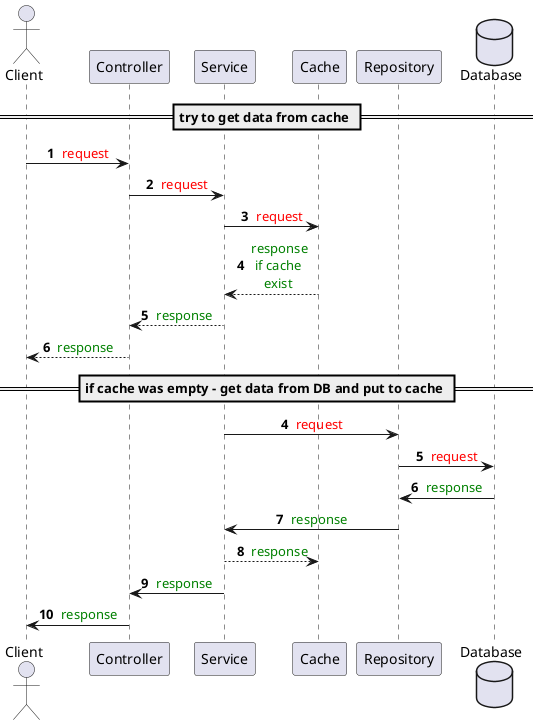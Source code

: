 @startuml
'title how client get data

autonumber
skinparam {
MaxMessageSize 70
}
skinparam sequence {
MessageAlign center
'ParticipantPadding 0
}

actor "Client" as cli order 10
participant "Controller" as contr order 20
participant "Service" as serv order 30
participant "Cache" as cache order 40
participant "Repository" as repo order 50
database "Database" as db order 60
!$req = "<font color=red> request"
!$res = "<font color=green> response"

== try to get data from cache ==
cli -> contr : $req
contr -> serv : $req
serv -> cache : $req
cache --> serv : $res if cache exist
serv --> contr : $res
contr --> cli : $res

== if cache was empty - get data from DB and put to cache ==
autonumber 4
serv -> repo : $req
repo -> db : $req
db -> repo : $res
repo -> serv : $res
serv --> cache : $res
serv -> contr : $res
contr -> cli : $res

@enduml